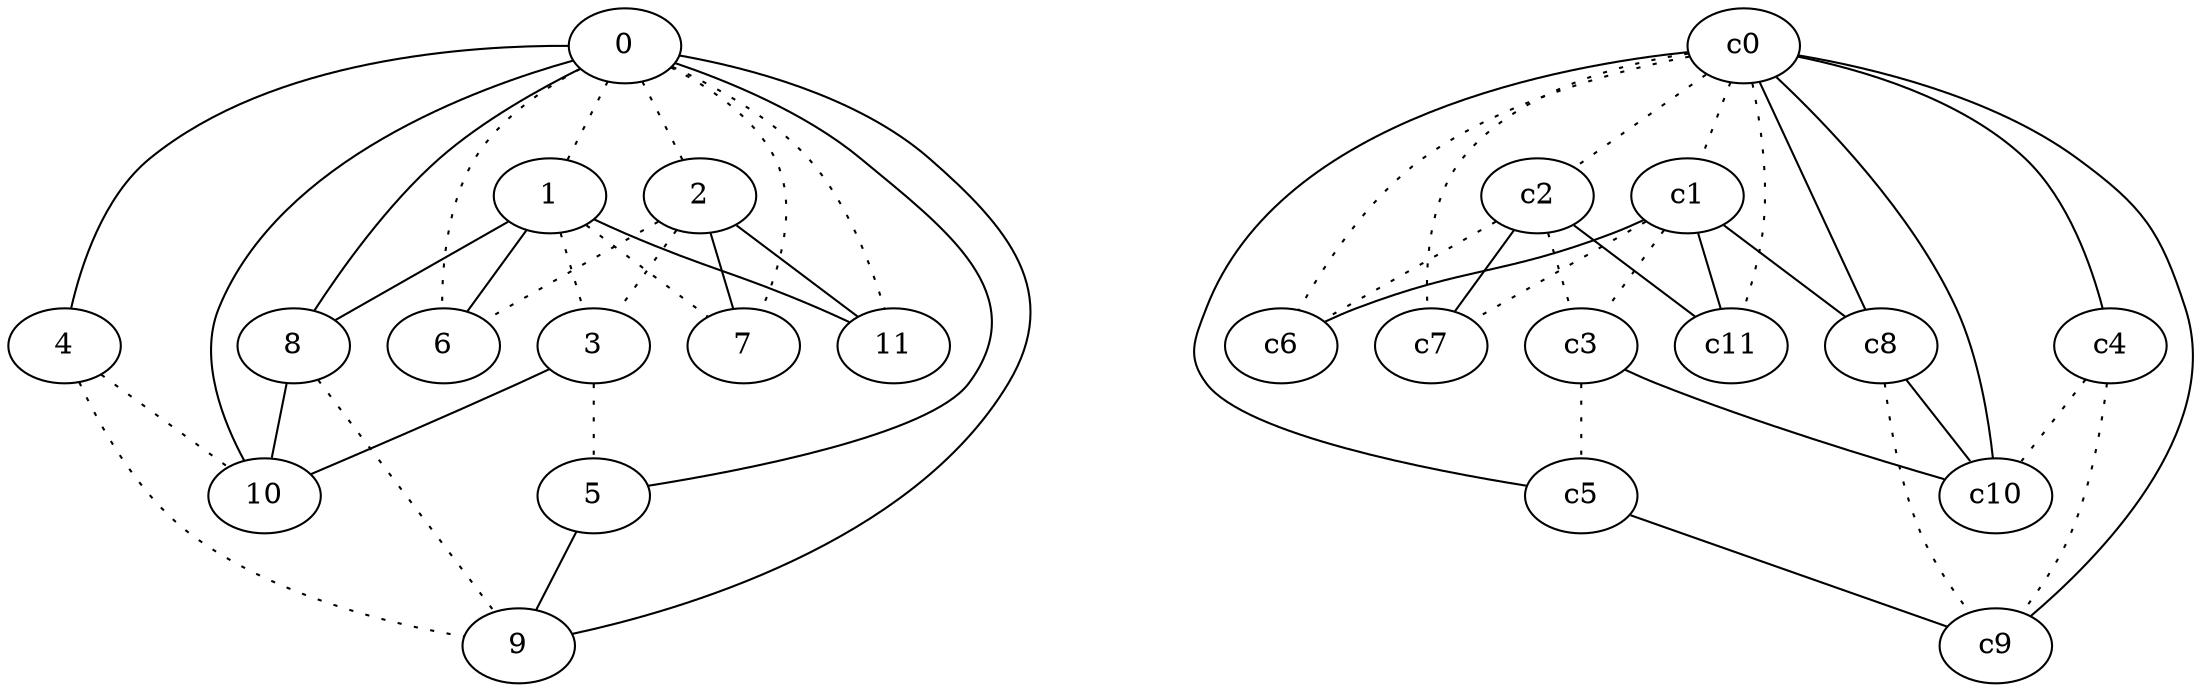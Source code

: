 graph {
a0[label=0];
a1[label=1];
a2[label=2];
a3[label=3];
a4[label=4];
a5[label=5];
a6[label=6];
a7[label=7];
a8[label=8];
a9[label=9];
a10[label=10];
a11[label=11];
a0 -- a1 [style=dotted];
a0 -- a2 [style=dotted];
a0 -- a4;
a0 -- a5;
a0 -- a6 [style=dotted];
a0 -- a7 [style=dotted];
a0 -- a8;
a0 -- a9;
a0 -- a10;
a0 -- a11 [style=dotted];
a1 -- a3 [style=dotted];
a1 -- a6;
a1 -- a7 [style=dotted];
a1 -- a8;
a1 -- a11;
a2 -- a3 [style=dotted];
a2 -- a6 [style=dotted];
a2 -- a7;
a2 -- a11;
a3 -- a5 [style=dotted];
a3 -- a10;
a4 -- a9 [style=dotted];
a4 -- a10 [style=dotted];
a5 -- a9;
a8 -- a9 [style=dotted];
a8 -- a10;
c0 -- c1 [style=dotted];
c0 -- c2 [style=dotted];
c0 -- c4;
c0 -- c5;
c0 -- c6 [style=dotted];
c0 -- c7 [style=dotted];
c0 -- c8;
c0 -- c9;
c0 -- c10;
c0 -- c11 [style=dotted];
c1 -- c3 [style=dotted];
c1 -- c6;
c1 -- c7 [style=dotted];
c1 -- c8;
c1 -- c11;
c2 -- c3 [style=dotted];
c2 -- c6 [style=dotted];
c2 -- c7;
c2 -- c11;
c3 -- c5 [style=dotted];
c3 -- c10;
c4 -- c9 [style=dotted];
c4 -- c10 [style=dotted];
c5 -- c9;
c8 -- c9 [style=dotted];
c8 -- c10;
}
